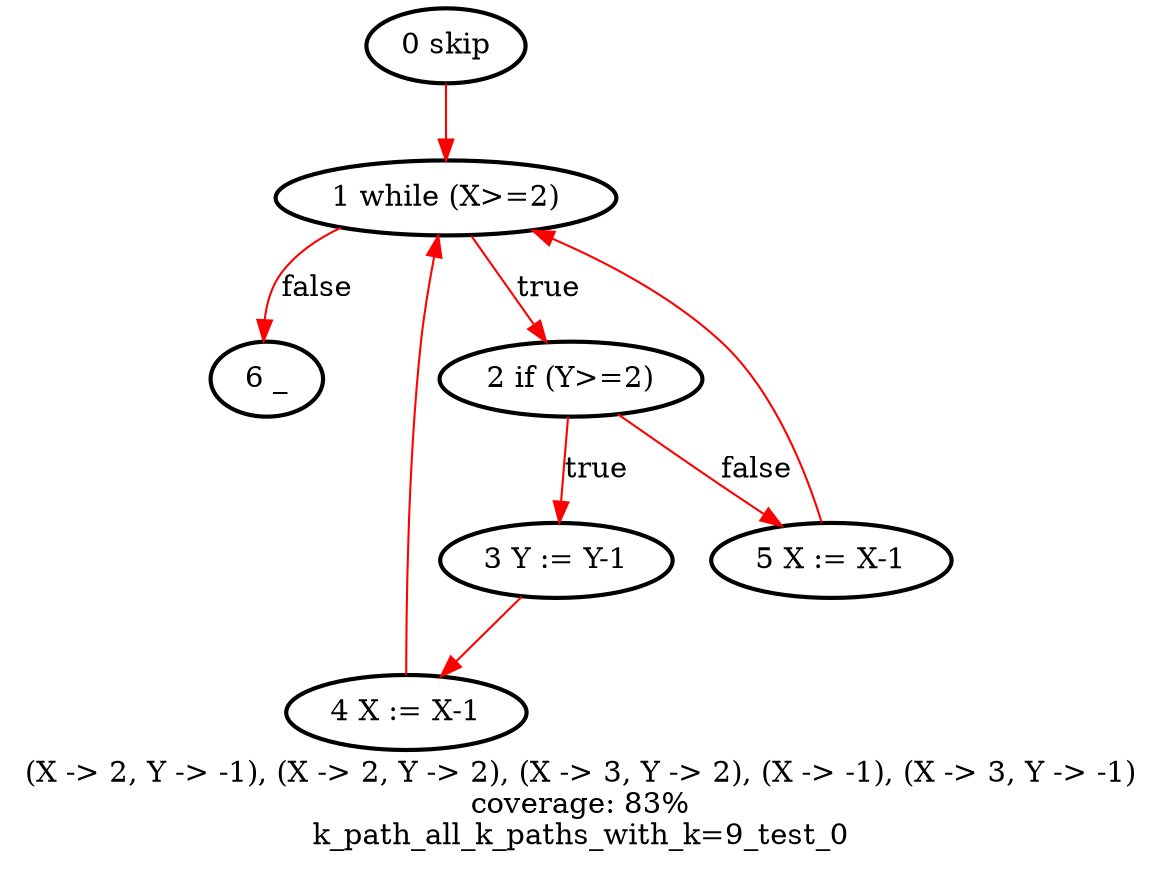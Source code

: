 digraph "k_path_all_k_paths_with_k=9_test_0" {
	label = "(X -> 2, Y -> -1), (X -> 2, Y -> 2), (X -> 3, Y -> 2), (X -> -1), (X -> 3, Y -> -1)
coverage: 83%
k_path_all_k_paths_with_k=9_test_0"
	"1 while (X>=2)" -> "6 _" [label = false, color = red]
	"4 X := X-1" [style = bold]
	"3 Y := Y-1" [style = bold]
	"5 X := X-1" [style = bold]
	"2 if (Y>=2)" [style = bold]
	"2 if (Y>=2)" -> "5 X := X-1" [label = false, color = red]
	"6 _" [style = bold]
	"1 while (X>=2)" [style = bold]
	"0 skip" [style = bold]
	"2 if (Y>=2)" -> "3 Y := Y-1" [label = true, color = red]
	"3 Y := Y-1" -> "4 X := X-1" [color = red]
	"1 while (X>=2)" -> "2 if (Y>=2)" [label = true, color = red]
	"0 skip" -> "1 while (X>=2)" [color = red]
	"4 X := X-1" -> "1 while (X>=2)" [color = red]
	"5 X := X-1" -> "1 while (X>=2)" [color = red]
}